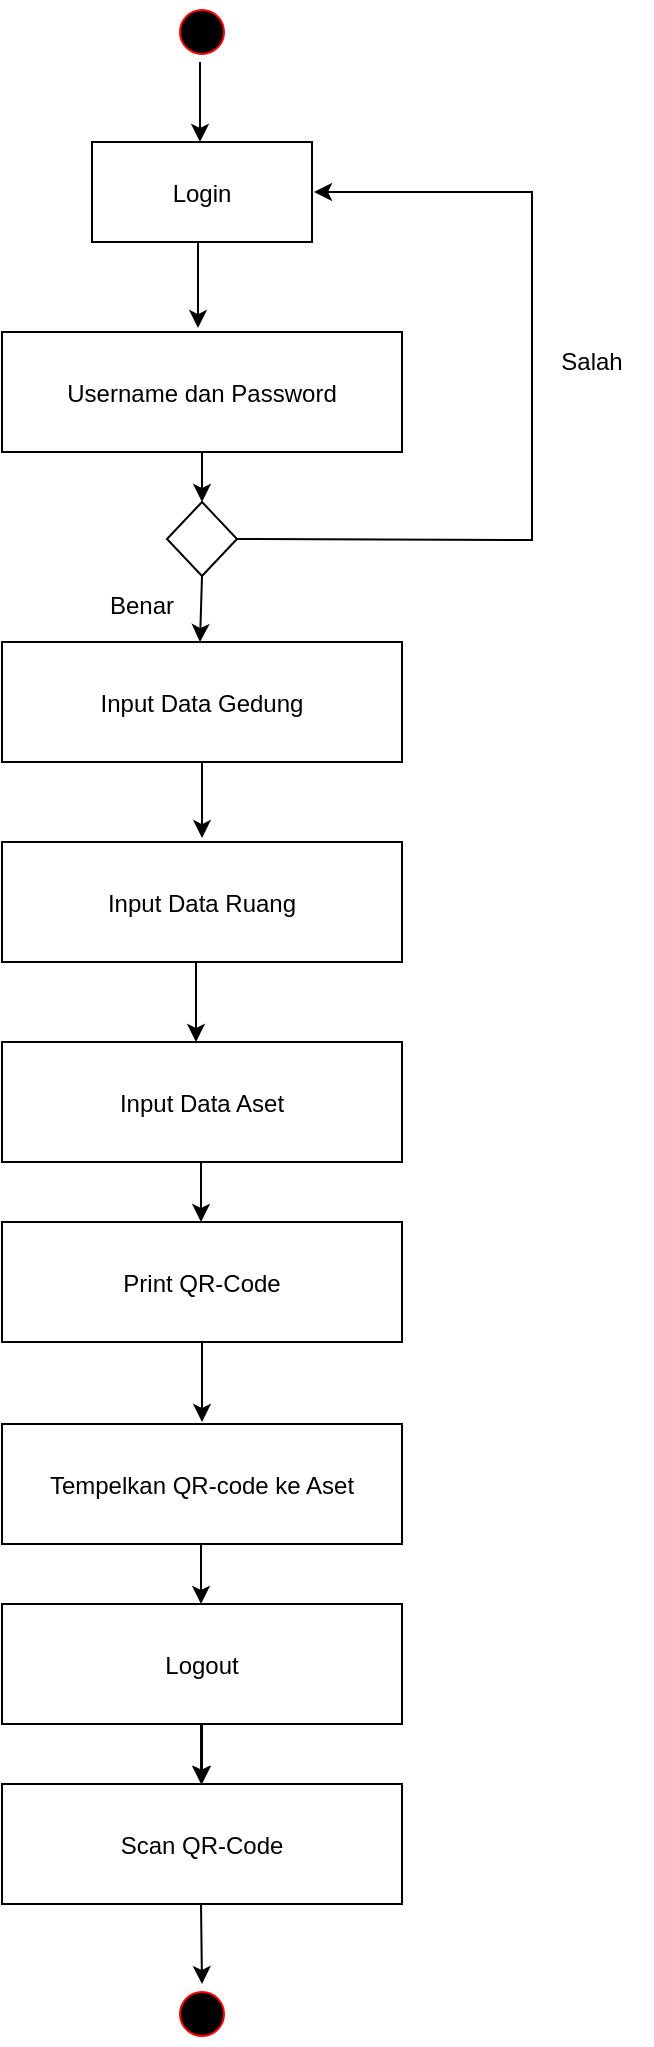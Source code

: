 <mxfile version="20.2.0" type="github"><diagram name="Page-1" id="e7e014a7-5840-1c2e-5031-d8a46d1fe8dd"><mxGraphModel dx="829" dy="450" grid="1" gridSize="10" guides="1" tooltips="1" connect="1" arrows="1" fold="1" page="1" pageScale="1" pageWidth="1169" pageHeight="826" background="none" math="0" shadow="0"><root><mxCell id="0"/><mxCell id="1" parent="0"/><mxCell id="uHCiBtxewVqBGPwr1MgN-41" value="" style="ellipse;shape=startState;fillColor=#000000;strokeColor=#ff0000;" vertex="1" parent="1"><mxGeometry x="600" y="170" width="30" height="30" as="geometry"/></mxCell><mxCell id="uHCiBtxewVqBGPwr1MgN-42" value="Login" style="" vertex="1" parent="1"><mxGeometry x="560" y="240" width="110" height="50" as="geometry"/></mxCell><mxCell id="uHCiBtxewVqBGPwr1MgN-43" value="Username dan Password" style="" vertex="1" parent="1"><mxGeometry x="515" y="335" width="200" height="60" as="geometry"/></mxCell><mxCell id="uHCiBtxewVqBGPwr1MgN-44" value="" style="rhombus;whiteSpace=wrap;html=1;" vertex="1" parent="1"><mxGeometry x="597.5" y="420" width="35" height="37" as="geometry"/></mxCell><mxCell id="uHCiBtxewVqBGPwr1MgN-45" value="Input Data Ruang" style="" vertex="1" parent="1"><mxGeometry x="515" y="590" width="200" height="60" as="geometry"/></mxCell><mxCell id="uHCiBtxewVqBGPwr1MgN-46" value="Input Data Gedung" style="" vertex="1" parent="1"><mxGeometry x="515" y="490" width="200" height="60" as="geometry"/></mxCell><mxCell id="uHCiBtxewVqBGPwr1MgN-47" value="Input Data Aset" style="" vertex="1" parent="1"><mxGeometry x="515" y="690" width="200" height="60" as="geometry"/></mxCell><mxCell id="uHCiBtxewVqBGPwr1MgN-48" value="Print QR-Code" style="" vertex="1" parent="1"><mxGeometry x="515" y="780" width="200" height="60" as="geometry"/></mxCell><mxCell id="uHCiBtxewVqBGPwr1MgN-49" value="Tempelkan QR-code ke Aset" style="" vertex="1" parent="1"><mxGeometry x="515" y="881" width="200" height="60" as="geometry"/></mxCell><mxCell id="uHCiBtxewVqBGPwr1MgN-76" value="" style="edgeStyle=orthogonalEdgeStyle;rounded=0;orthogonalLoop=1;jettySize=auto;html=1;" edge="1" parent="1" source="uHCiBtxewVqBGPwr1MgN-50" target="uHCiBtxewVqBGPwr1MgN-51"><mxGeometry relative="1" as="geometry"/></mxCell><mxCell id="uHCiBtxewVqBGPwr1MgN-50" value="Logout" style="" vertex="1" parent="1"><mxGeometry x="515" y="971" width="200" height="60" as="geometry"/></mxCell><mxCell id="uHCiBtxewVqBGPwr1MgN-51" value="Scan QR-Code" style="" vertex="1" parent="1"><mxGeometry x="515" y="1061" width="200" height="60" as="geometry"/></mxCell><mxCell id="uHCiBtxewVqBGPwr1MgN-53" value="" style="ellipse;shape=startState;fillColor=#000000;strokeColor=#ff0000;" vertex="1" parent="1"><mxGeometry x="600" y="1161" width="30" height="30" as="geometry"/></mxCell><mxCell id="uHCiBtxewVqBGPwr1MgN-54" value="" style="endArrow=classic;html=1;rounded=0;exitX=0.5;exitY=1;exitDx=0;exitDy=0;" edge="1" parent="1"><mxGeometry width="50" height="50" relative="1" as="geometry"><mxPoint x="614" y="200" as="sourcePoint"/><mxPoint x="614" y="240" as="targetPoint"/></mxGeometry></mxCell><mxCell id="uHCiBtxewVqBGPwr1MgN-56" value="" style="endArrow=classic;html=1;rounded=0;entryX=0.5;entryY=0;entryDx=0;entryDy=0;exitX=0.5;exitY=1;exitDx=0;exitDy=0;exitPerimeter=0;" edge="1" parent="1" source="uHCiBtxewVqBGPwr1MgN-43" target="uHCiBtxewVqBGPwr1MgN-44"><mxGeometry width="50" height="50" relative="1" as="geometry"><mxPoint x="620" y="380" as="sourcePoint"/><mxPoint x="625" y="330" as="targetPoint"/></mxGeometry></mxCell><mxCell id="uHCiBtxewVqBGPwr1MgN-60" value="" style="endArrow=classic;html=1;rounded=0;entryX=0.495;entryY=0;entryDx=0;entryDy=0;exitX=0.5;exitY=1;exitDx=0;exitDy=0;entryPerimeter=0;" edge="1" parent="1" source="uHCiBtxewVqBGPwr1MgN-44" target="uHCiBtxewVqBGPwr1MgN-46"><mxGeometry width="50" height="50" relative="1" as="geometry"><mxPoint x="625" y="390" as="sourcePoint"/><mxPoint x="625" y="430" as="targetPoint"/></mxGeometry></mxCell><mxCell id="uHCiBtxewVqBGPwr1MgN-61" value="" style="endArrow=classic;html=1;rounded=0;entryX=0.5;entryY=-0.033;entryDx=0;entryDy=0;entryPerimeter=0;exitX=0.5;exitY=1;exitDx=0;exitDy=0;exitPerimeter=0;" edge="1" parent="1" source="uHCiBtxewVqBGPwr1MgN-46" target="uHCiBtxewVqBGPwr1MgN-45"><mxGeometry width="50" height="50" relative="1" as="geometry"><mxPoint x="610" y="550" as="sourcePoint"/><mxPoint x="635" y="440" as="targetPoint"/></mxGeometry></mxCell><mxCell id="uHCiBtxewVqBGPwr1MgN-62" value="" style="endArrow=classic;html=1;rounded=0;entryX=0.485;entryY=0;entryDx=0;entryDy=0;exitX=0.485;exitY=1;exitDx=0;exitDy=0;exitPerimeter=0;entryPerimeter=0;" edge="1" parent="1" source="uHCiBtxewVqBGPwr1MgN-45" target="uHCiBtxewVqBGPwr1MgN-47"><mxGeometry width="50" height="50" relative="1" as="geometry"><mxPoint x="645" y="410" as="sourcePoint"/><mxPoint x="645" y="450" as="targetPoint"/></mxGeometry></mxCell><mxCell id="uHCiBtxewVqBGPwr1MgN-64" value="" style="endArrow=classic;html=1;rounded=0;entryX=1.009;entryY=0.5;entryDx=0;entryDy=0;exitX=1;exitY=0.5;exitDx=0;exitDy=0;entryPerimeter=0;" edge="1" parent="1" source="uHCiBtxewVqBGPwr1MgN-44" target="uHCiBtxewVqBGPwr1MgN-42"><mxGeometry width="50" height="50" relative="1" as="geometry"><mxPoint x="665" y="430" as="sourcePoint"/><mxPoint x="665" y="470" as="targetPoint"/><Array as="points"><mxPoint x="780" y="439"/><mxPoint x="780" y="265"/></Array></mxGeometry></mxCell><mxCell id="uHCiBtxewVqBGPwr1MgN-65" value="" style="endArrow=classic;html=1;rounded=0;entryX=0.485;entryY=0;entryDx=0;entryDy=0;exitX=0.485;exitY=1;exitDx=0;exitDy=0;exitPerimeter=0;entryPerimeter=0;" edge="1" parent="1"><mxGeometry width="50" height="50" relative="1" as="geometry"><mxPoint x="614.5" y="750" as="sourcePoint"/><mxPoint x="614.5" y="780" as="targetPoint"/></mxGeometry></mxCell><mxCell id="uHCiBtxewVqBGPwr1MgN-66" value="" style="endArrow=classic;html=1;rounded=0;exitX=0.5;exitY=1;exitDx=0;exitDy=0;exitPerimeter=0;" edge="1" parent="1" source="uHCiBtxewVqBGPwr1MgN-48"><mxGeometry width="50" height="50" relative="1" as="geometry"><mxPoint x="614.5" y="847" as="sourcePoint"/><mxPoint x="615" y="880" as="targetPoint"/></mxGeometry></mxCell><mxCell id="uHCiBtxewVqBGPwr1MgN-67" value="" style="endArrow=classic;html=1;rounded=0;entryX=0.485;entryY=0;entryDx=0;entryDy=0;exitX=0.485;exitY=1;exitDx=0;exitDy=0;exitPerimeter=0;entryPerimeter=0;" edge="1" parent="1"><mxGeometry width="50" height="50" relative="1" as="geometry"><mxPoint x="614.5" y="941" as="sourcePoint"/><mxPoint x="614.5" y="971" as="targetPoint"/></mxGeometry></mxCell><mxCell id="uHCiBtxewVqBGPwr1MgN-68" value="" style="endArrow=classic;html=1;rounded=0;entryX=0.485;entryY=0;entryDx=0;entryDy=0;exitX=0.485;exitY=1;exitDx=0;exitDy=0;exitPerimeter=0;entryPerimeter=0;" edge="1" parent="1"><mxGeometry width="50" height="50" relative="1" as="geometry"><mxPoint x="614.5" y="1031" as="sourcePoint"/><mxPoint x="614.5" y="1061" as="targetPoint"/></mxGeometry></mxCell><mxCell id="uHCiBtxewVqBGPwr1MgN-77" value="" style="endArrow=classic;html=1;rounded=0;entryX=0.5;entryY=0;entryDx=0;entryDy=0;exitX=0.485;exitY=1;exitDx=0;exitDy=0;exitPerimeter=0;" edge="1" parent="1" target="uHCiBtxewVqBGPwr1MgN-53"><mxGeometry width="50" height="50" relative="1" as="geometry"><mxPoint x="614.5" y="1121" as="sourcePoint"/><mxPoint x="614.5" y="1151" as="targetPoint"/></mxGeometry></mxCell><mxCell id="uHCiBtxewVqBGPwr1MgN-81" value="Benar" style="text;html=1;strokeColor=none;fillColor=none;align=center;verticalAlign=middle;whiteSpace=wrap;rounded=0;" vertex="1" parent="1"><mxGeometry x="555" y="457" width="60" height="30" as="geometry"/></mxCell><mxCell id="uHCiBtxewVqBGPwr1MgN-82" value="Salah" style="text;html=1;strokeColor=none;fillColor=none;align=center;verticalAlign=middle;whiteSpace=wrap;rounded=0;" vertex="1" parent="1"><mxGeometry x="780" y="335" width="60" height="30" as="geometry"/></mxCell><mxCell id="uHCiBtxewVqBGPwr1MgN-85" value="" style="endArrow=classic;html=1;rounded=0;entryX=0.49;entryY=-0.033;entryDx=0;entryDy=0;entryPerimeter=0;exitX=0.482;exitY=1;exitDx=0;exitDy=0;exitPerimeter=0;" edge="1" parent="1" source="uHCiBtxewVqBGPwr1MgN-42" target="uHCiBtxewVqBGPwr1MgN-43"><mxGeometry width="50" height="50" relative="1" as="geometry"><mxPoint x="615" y="290" as="sourcePoint"/><mxPoint x="615" y="330" as="targetPoint"/></mxGeometry></mxCell></root></mxGraphModel></diagram></mxfile>